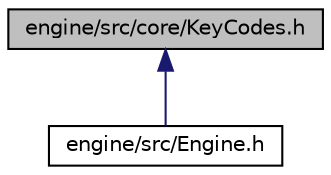 digraph "engine/src/core/KeyCodes.h"
{
 // LATEX_PDF_SIZE
  edge [fontname="Helvetica",fontsize="10",labelfontname="Helvetica",labelfontsize="10"];
  node [fontname="Helvetica",fontsize="10",shape=record];
  Node1 [label="engine/src/core/KeyCodes.h",height=0.2,width=0.4,color="black", fillcolor="grey75", style="filled", fontcolor="black",tooltip="Keycodes provided by the engine for capturing input."];
  Node1 -> Node2 [dir="back",color="midnightblue",fontsize="10",style="solid"];
  Node2 [label="engine/src/Engine.h",height=0.2,width=0.4,color="black", fillcolor="white", style="filled",URL="$Engine_8h.html",tooltip="The entrypoint into the game engine source code."];
}
